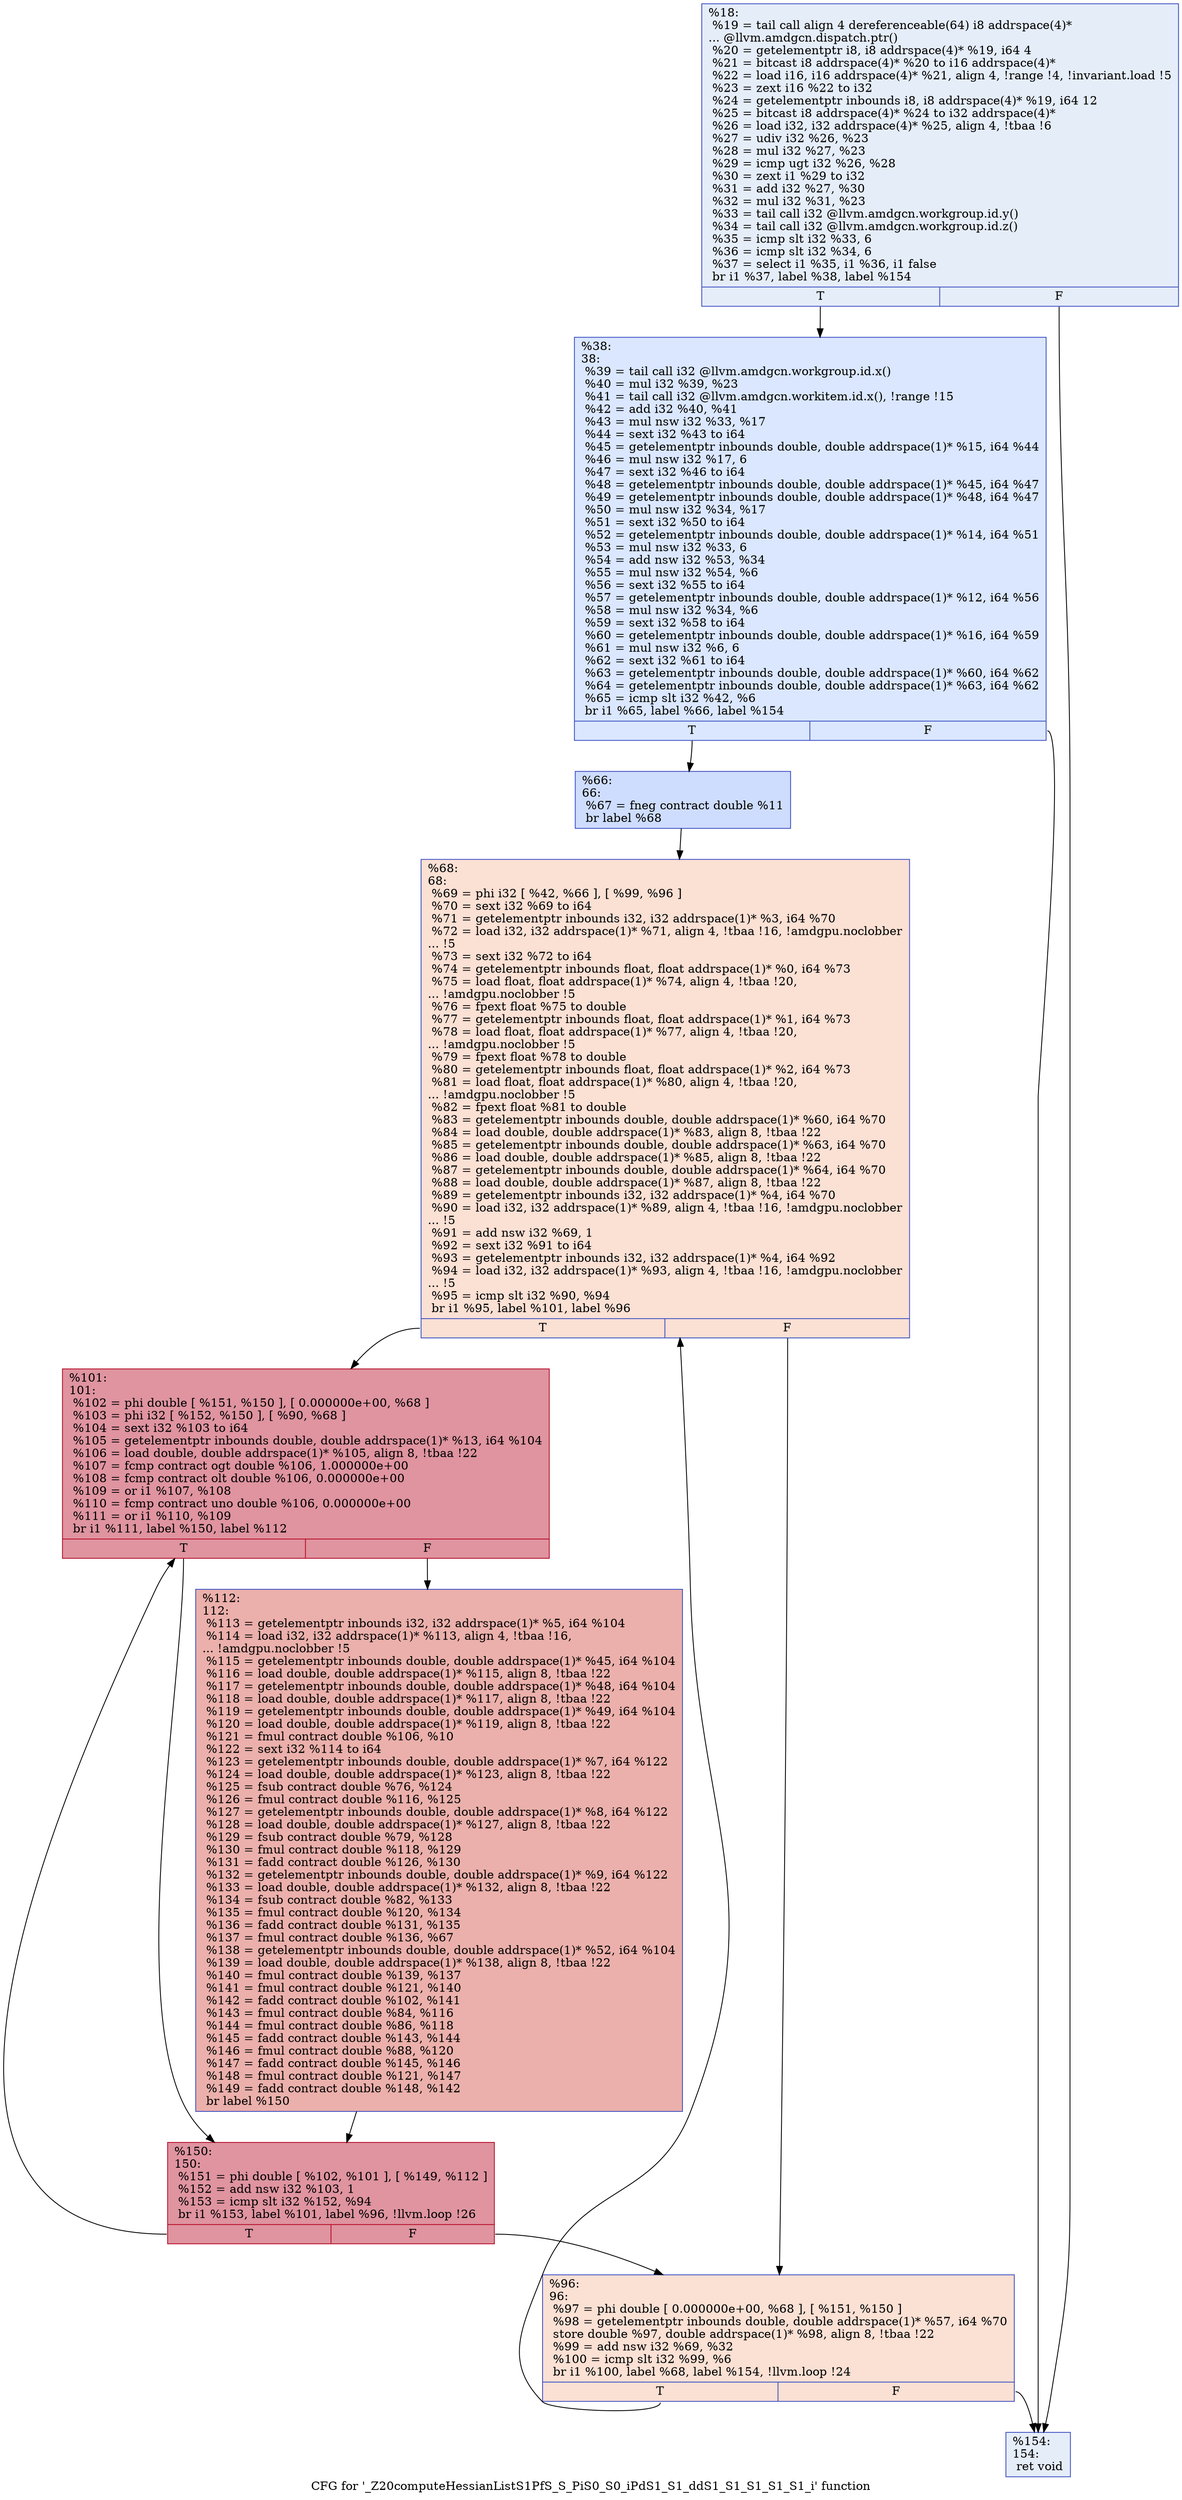 digraph "CFG for '_Z20computeHessianListS1PfS_S_PiS0_S0_iPdS1_S1_ddS1_S1_S1_S1_S1_i' function" {
	label="CFG for '_Z20computeHessianListS1PfS_S_PiS0_S0_iPdS1_S1_ddS1_S1_S1_S1_S1_i' function";

	Node0x56642f0 [shape=record,color="#3d50c3ff", style=filled, fillcolor="#c5d6f270",label="{%18:\l  %19 = tail call align 4 dereferenceable(64) i8 addrspace(4)*\l... @llvm.amdgcn.dispatch.ptr()\l  %20 = getelementptr i8, i8 addrspace(4)* %19, i64 4\l  %21 = bitcast i8 addrspace(4)* %20 to i16 addrspace(4)*\l  %22 = load i16, i16 addrspace(4)* %21, align 4, !range !4, !invariant.load !5\l  %23 = zext i16 %22 to i32\l  %24 = getelementptr inbounds i8, i8 addrspace(4)* %19, i64 12\l  %25 = bitcast i8 addrspace(4)* %24 to i32 addrspace(4)*\l  %26 = load i32, i32 addrspace(4)* %25, align 4, !tbaa !6\l  %27 = udiv i32 %26, %23\l  %28 = mul i32 %27, %23\l  %29 = icmp ugt i32 %26, %28\l  %30 = zext i1 %29 to i32\l  %31 = add i32 %27, %30\l  %32 = mul i32 %31, %23\l  %33 = tail call i32 @llvm.amdgcn.workgroup.id.y()\l  %34 = tail call i32 @llvm.amdgcn.workgroup.id.z()\l  %35 = icmp slt i32 %33, 6\l  %36 = icmp slt i32 %34, 6\l  %37 = select i1 %35, i1 %36, i1 false\l  br i1 %37, label %38, label %154\l|{<s0>T|<s1>F}}"];
	Node0x56642f0:s0 -> Node0x56676e0;
	Node0x56642f0:s1 -> Node0x5667770;
	Node0x56676e0 [shape=record,color="#3d50c3ff", style=filled, fillcolor="#abc8fd70",label="{%38:\l38:                                               \l  %39 = tail call i32 @llvm.amdgcn.workgroup.id.x()\l  %40 = mul i32 %39, %23\l  %41 = tail call i32 @llvm.amdgcn.workitem.id.x(), !range !15\l  %42 = add i32 %40, %41\l  %43 = mul nsw i32 %33, %17\l  %44 = sext i32 %43 to i64\l  %45 = getelementptr inbounds double, double addrspace(1)* %15, i64 %44\l  %46 = mul nsw i32 %17, 6\l  %47 = sext i32 %46 to i64\l  %48 = getelementptr inbounds double, double addrspace(1)* %45, i64 %47\l  %49 = getelementptr inbounds double, double addrspace(1)* %48, i64 %47\l  %50 = mul nsw i32 %34, %17\l  %51 = sext i32 %50 to i64\l  %52 = getelementptr inbounds double, double addrspace(1)* %14, i64 %51\l  %53 = mul nsw i32 %33, 6\l  %54 = add nsw i32 %53, %34\l  %55 = mul nsw i32 %54, %6\l  %56 = sext i32 %55 to i64\l  %57 = getelementptr inbounds double, double addrspace(1)* %12, i64 %56\l  %58 = mul nsw i32 %34, %6\l  %59 = sext i32 %58 to i64\l  %60 = getelementptr inbounds double, double addrspace(1)* %16, i64 %59\l  %61 = mul nsw i32 %6, 6\l  %62 = sext i32 %61 to i64\l  %63 = getelementptr inbounds double, double addrspace(1)* %60, i64 %62\l  %64 = getelementptr inbounds double, double addrspace(1)* %63, i64 %62\l  %65 = icmp slt i32 %42, %6\l  br i1 %65, label %66, label %154\l|{<s0>T|<s1>F}}"];
	Node0x56676e0:s0 -> Node0x5667080;
	Node0x56676e0:s1 -> Node0x5667770;
	Node0x5667080 [shape=record,color="#3d50c3ff", style=filled, fillcolor="#8fb1fe70",label="{%66:\l66:                                               \l  %67 = fneg contract double %11\l  br label %68\l}"];
	Node0x5667080 -> Node0x5668ff0;
	Node0x5668ff0 [shape=record,color="#3d50c3ff", style=filled, fillcolor="#f7b99e70",label="{%68:\l68:                                               \l  %69 = phi i32 [ %42, %66 ], [ %99, %96 ]\l  %70 = sext i32 %69 to i64\l  %71 = getelementptr inbounds i32, i32 addrspace(1)* %3, i64 %70\l  %72 = load i32, i32 addrspace(1)* %71, align 4, !tbaa !16, !amdgpu.noclobber\l... !5\l  %73 = sext i32 %72 to i64\l  %74 = getelementptr inbounds float, float addrspace(1)* %0, i64 %73\l  %75 = load float, float addrspace(1)* %74, align 4, !tbaa !20,\l... !amdgpu.noclobber !5\l  %76 = fpext float %75 to double\l  %77 = getelementptr inbounds float, float addrspace(1)* %1, i64 %73\l  %78 = load float, float addrspace(1)* %77, align 4, !tbaa !20,\l... !amdgpu.noclobber !5\l  %79 = fpext float %78 to double\l  %80 = getelementptr inbounds float, float addrspace(1)* %2, i64 %73\l  %81 = load float, float addrspace(1)* %80, align 4, !tbaa !20,\l... !amdgpu.noclobber !5\l  %82 = fpext float %81 to double\l  %83 = getelementptr inbounds double, double addrspace(1)* %60, i64 %70\l  %84 = load double, double addrspace(1)* %83, align 8, !tbaa !22\l  %85 = getelementptr inbounds double, double addrspace(1)* %63, i64 %70\l  %86 = load double, double addrspace(1)* %85, align 8, !tbaa !22\l  %87 = getelementptr inbounds double, double addrspace(1)* %64, i64 %70\l  %88 = load double, double addrspace(1)* %87, align 8, !tbaa !22\l  %89 = getelementptr inbounds i32, i32 addrspace(1)* %4, i64 %70\l  %90 = load i32, i32 addrspace(1)* %89, align 4, !tbaa !16, !amdgpu.noclobber\l... !5\l  %91 = add nsw i32 %69, 1\l  %92 = sext i32 %91 to i64\l  %93 = getelementptr inbounds i32, i32 addrspace(1)* %4, i64 %92\l  %94 = load i32, i32 addrspace(1)* %93, align 4, !tbaa !16, !amdgpu.noclobber\l... !5\l  %95 = icmp slt i32 %90, %94\l  br i1 %95, label %101, label %96\l|{<s0>T|<s1>F}}"];
	Node0x5668ff0:s0 -> Node0x566bd20;
	Node0x5668ff0:s1 -> Node0x56690b0;
	Node0x56690b0 [shape=record,color="#3d50c3ff", style=filled, fillcolor="#f7b99e70",label="{%96:\l96:                                               \l  %97 = phi double [ 0.000000e+00, %68 ], [ %151, %150 ]\l  %98 = getelementptr inbounds double, double addrspace(1)* %57, i64 %70\l  store double %97, double addrspace(1)* %98, align 8, !tbaa !22\l  %99 = add nsw i32 %69, %32\l  %100 = icmp slt i32 %99, %6\l  br i1 %100, label %68, label %154, !llvm.loop !24\l|{<s0>T|<s1>F}}"];
	Node0x56690b0:s0 -> Node0x5668ff0;
	Node0x56690b0:s1 -> Node0x5667770;
	Node0x566bd20 [shape=record,color="#b70d28ff", style=filled, fillcolor="#b70d2870",label="{%101:\l101:                                              \l  %102 = phi double [ %151, %150 ], [ 0.000000e+00, %68 ]\l  %103 = phi i32 [ %152, %150 ], [ %90, %68 ]\l  %104 = sext i32 %103 to i64\l  %105 = getelementptr inbounds double, double addrspace(1)* %13, i64 %104\l  %106 = load double, double addrspace(1)* %105, align 8, !tbaa !22\l  %107 = fcmp contract ogt double %106, 1.000000e+00\l  %108 = fcmp contract olt double %106, 0.000000e+00\l  %109 = or i1 %107, %108\l  %110 = fcmp contract uno double %106, 0.000000e+00\l  %111 = or i1 %110, %109\l  br i1 %111, label %150, label %112\l|{<s0>T|<s1>F}}"];
	Node0x566bd20:s0 -> Node0x566c8b0;
	Node0x566bd20:s1 -> Node0x566d410;
	Node0x566d410 [shape=record,color="#3d50c3ff", style=filled, fillcolor="#d24b4070",label="{%112:\l112:                                              \l  %113 = getelementptr inbounds i32, i32 addrspace(1)* %5, i64 %104\l  %114 = load i32, i32 addrspace(1)* %113, align 4, !tbaa !16,\l... !amdgpu.noclobber !5\l  %115 = getelementptr inbounds double, double addrspace(1)* %45, i64 %104\l  %116 = load double, double addrspace(1)* %115, align 8, !tbaa !22\l  %117 = getelementptr inbounds double, double addrspace(1)* %48, i64 %104\l  %118 = load double, double addrspace(1)* %117, align 8, !tbaa !22\l  %119 = getelementptr inbounds double, double addrspace(1)* %49, i64 %104\l  %120 = load double, double addrspace(1)* %119, align 8, !tbaa !22\l  %121 = fmul contract double %106, %10\l  %122 = sext i32 %114 to i64\l  %123 = getelementptr inbounds double, double addrspace(1)* %7, i64 %122\l  %124 = load double, double addrspace(1)* %123, align 8, !tbaa !22\l  %125 = fsub contract double %76, %124\l  %126 = fmul contract double %116, %125\l  %127 = getelementptr inbounds double, double addrspace(1)* %8, i64 %122\l  %128 = load double, double addrspace(1)* %127, align 8, !tbaa !22\l  %129 = fsub contract double %79, %128\l  %130 = fmul contract double %118, %129\l  %131 = fadd contract double %126, %130\l  %132 = getelementptr inbounds double, double addrspace(1)* %9, i64 %122\l  %133 = load double, double addrspace(1)* %132, align 8, !tbaa !22\l  %134 = fsub contract double %82, %133\l  %135 = fmul contract double %120, %134\l  %136 = fadd contract double %131, %135\l  %137 = fmul contract double %136, %67\l  %138 = getelementptr inbounds double, double addrspace(1)* %52, i64 %104\l  %139 = load double, double addrspace(1)* %138, align 8, !tbaa !22\l  %140 = fmul contract double %139, %137\l  %141 = fmul contract double %121, %140\l  %142 = fadd contract double %102, %141\l  %143 = fmul contract double %84, %116\l  %144 = fmul contract double %86, %118\l  %145 = fadd contract double %143, %144\l  %146 = fmul contract double %88, %120\l  %147 = fadd contract double %145, %146\l  %148 = fmul contract double %121, %147\l  %149 = fadd contract double %148, %142\l  br label %150\l}"];
	Node0x566d410 -> Node0x566c8b0;
	Node0x566c8b0 [shape=record,color="#b70d28ff", style=filled, fillcolor="#b70d2870",label="{%150:\l150:                                              \l  %151 = phi double [ %102, %101 ], [ %149, %112 ]\l  %152 = add nsw i32 %103, 1\l  %153 = icmp slt i32 %152, %94\l  br i1 %153, label %101, label %96, !llvm.loop !26\l|{<s0>T|<s1>F}}"];
	Node0x566c8b0:s0 -> Node0x566bd20;
	Node0x566c8b0:s1 -> Node0x56690b0;
	Node0x5667770 [shape=record,color="#3d50c3ff", style=filled, fillcolor="#c5d6f270",label="{%154:\l154:                                              \l  ret void\l}"];
}
